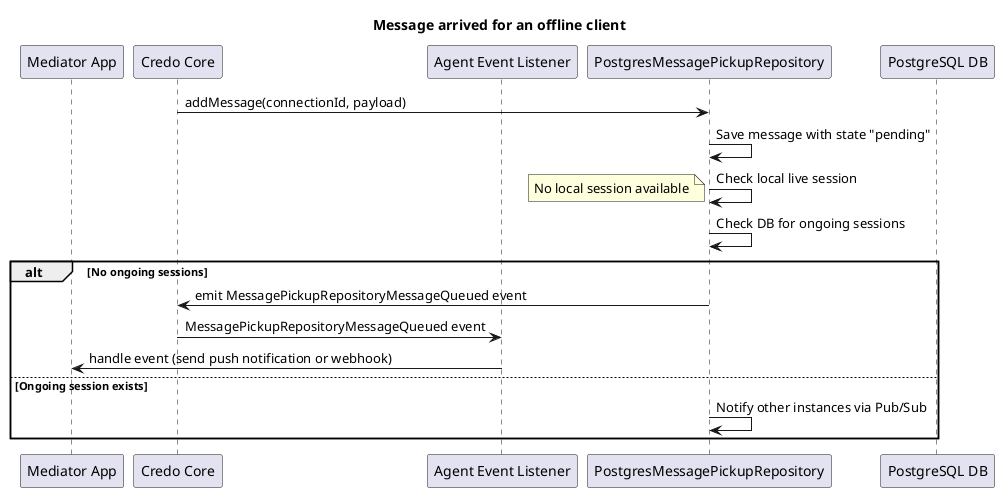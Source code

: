 @startuml
title Message arrived for an offline client

participant CA1 as "Mediator App"
participant CC1 as "Credo Core"
participant CC2 as "Agent Event Listener"
participant CP1 as "PostgresMessagePickupRepository"
participant DB as "PostgreSQL DB"

CC1 -> CP1: addMessage(connectionId, payload)
CP1 -> CP1: Save message with state "pending"
CP1 -> CP1: Check local live session
note left
No local session available
end note
CP1 -> CP1: Check DB for ongoing sessions
alt No ongoing sessions
  CP1 -> CC1: emit MessagePickupRepositoryMessageQueued event
  CC1 -> CC2: MessagePickupRepositoryMessageQueued event
  CC2 -> CA1: handle event (send push notification or webhook)
else Ongoing session exists
  CP1 -> CP1: Notify other instances via Pub/Sub
end

@enduml